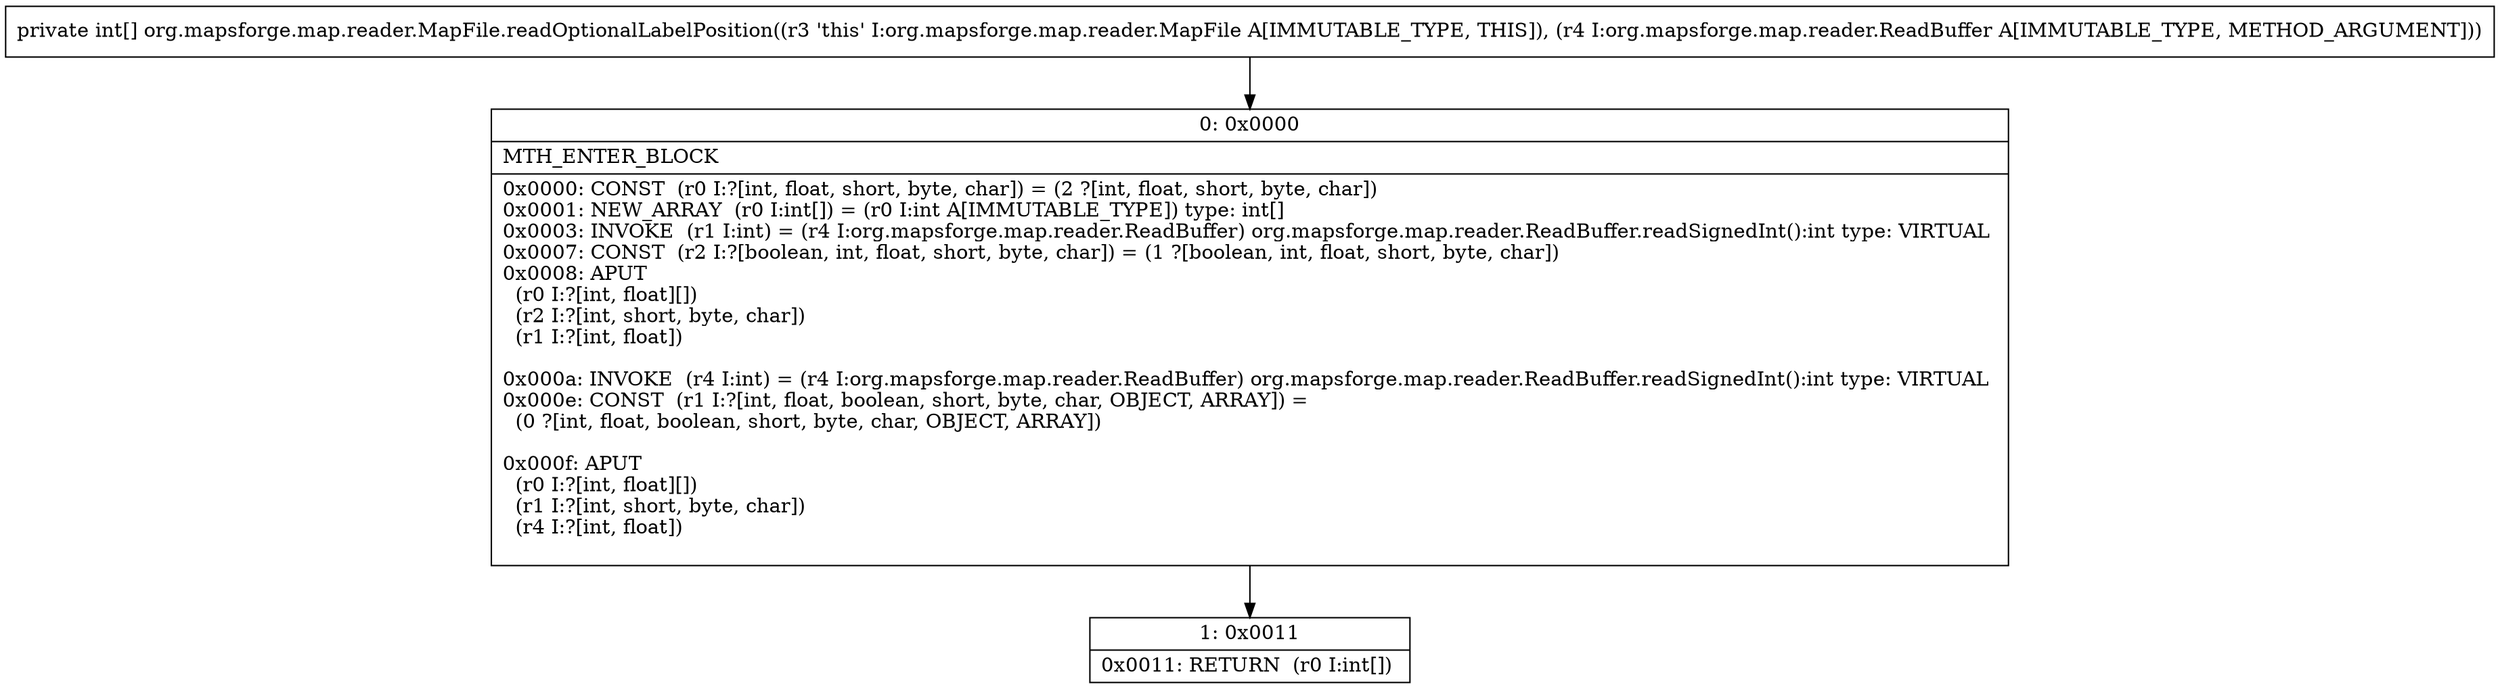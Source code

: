 digraph "CFG fororg.mapsforge.map.reader.MapFile.readOptionalLabelPosition(Lorg\/mapsforge\/map\/reader\/ReadBuffer;)[I" {
Node_0 [shape=record,label="{0\:\ 0x0000|MTH_ENTER_BLOCK\l|0x0000: CONST  (r0 I:?[int, float, short, byte, char]) = (2 ?[int, float, short, byte, char]) \l0x0001: NEW_ARRAY  (r0 I:int[]) = (r0 I:int A[IMMUTABLE_TYPE]) type: int[] \l0x0003: INVOKE  (r1 I:int) = (r4 I:org.mapsforge.map.reader.ReadBuffer) org.mapsforge.map.reader.ReadBuffer.readSignedInt():int type: VIRTUAL \l0x0007: CONST  (r2 I:?[boolean, int, float, short, byte, char]) = (1 ?[boolean, int, float, short, byte, char]) \l0x0008: APUT  \l  (r0 I:?[int, float][])\l  (r2 I:?[int, short, byte, char])\l  (r1 I:?[int, float])\l \l0x000a: INVOKE  (r4 I:int) = (r4 I:org.mapsforge.map.reader.ReadBuffer) org.mapsforge.map.reader.ReadBuffer.readSignedInt():int type: VIRTUAL \l0x000e: CONST  (r1 I:?[int, float, boolean, short, byte, char, OBJECT, ARRAY]) = \l  (0 ?[int, float, boolean, short, byte, char, OBJECT, ARRAY])\l \l0x000f: APUT  \l  (r0 I:?[int, float][])\l  (r1 I:?[int, short, byte, char])\l  (r4 I:?[int, float])\l \l}"];
Node_1 [shape=record,label="{1\:\ 0x0011|0x0011: RETURN  (r0 I:int[]) \l}"];
MethodNode[shape=record,label="{private int[] org.mapsforge.map.reader.MapFile.readOptionalLabelPosition((r3 'this' I:org.mapsforge.map.reader.MapFile A[IMMUTABLE_TYPE, THIS]), (r4 I:org.mapsforge.map.reader.ReadBuffer A[IMMUTABLE_TYPE, METHOD_ARGUMENT])) }"];
MethodNode -> Node_0;
Node_0 -> Node_1;
}

